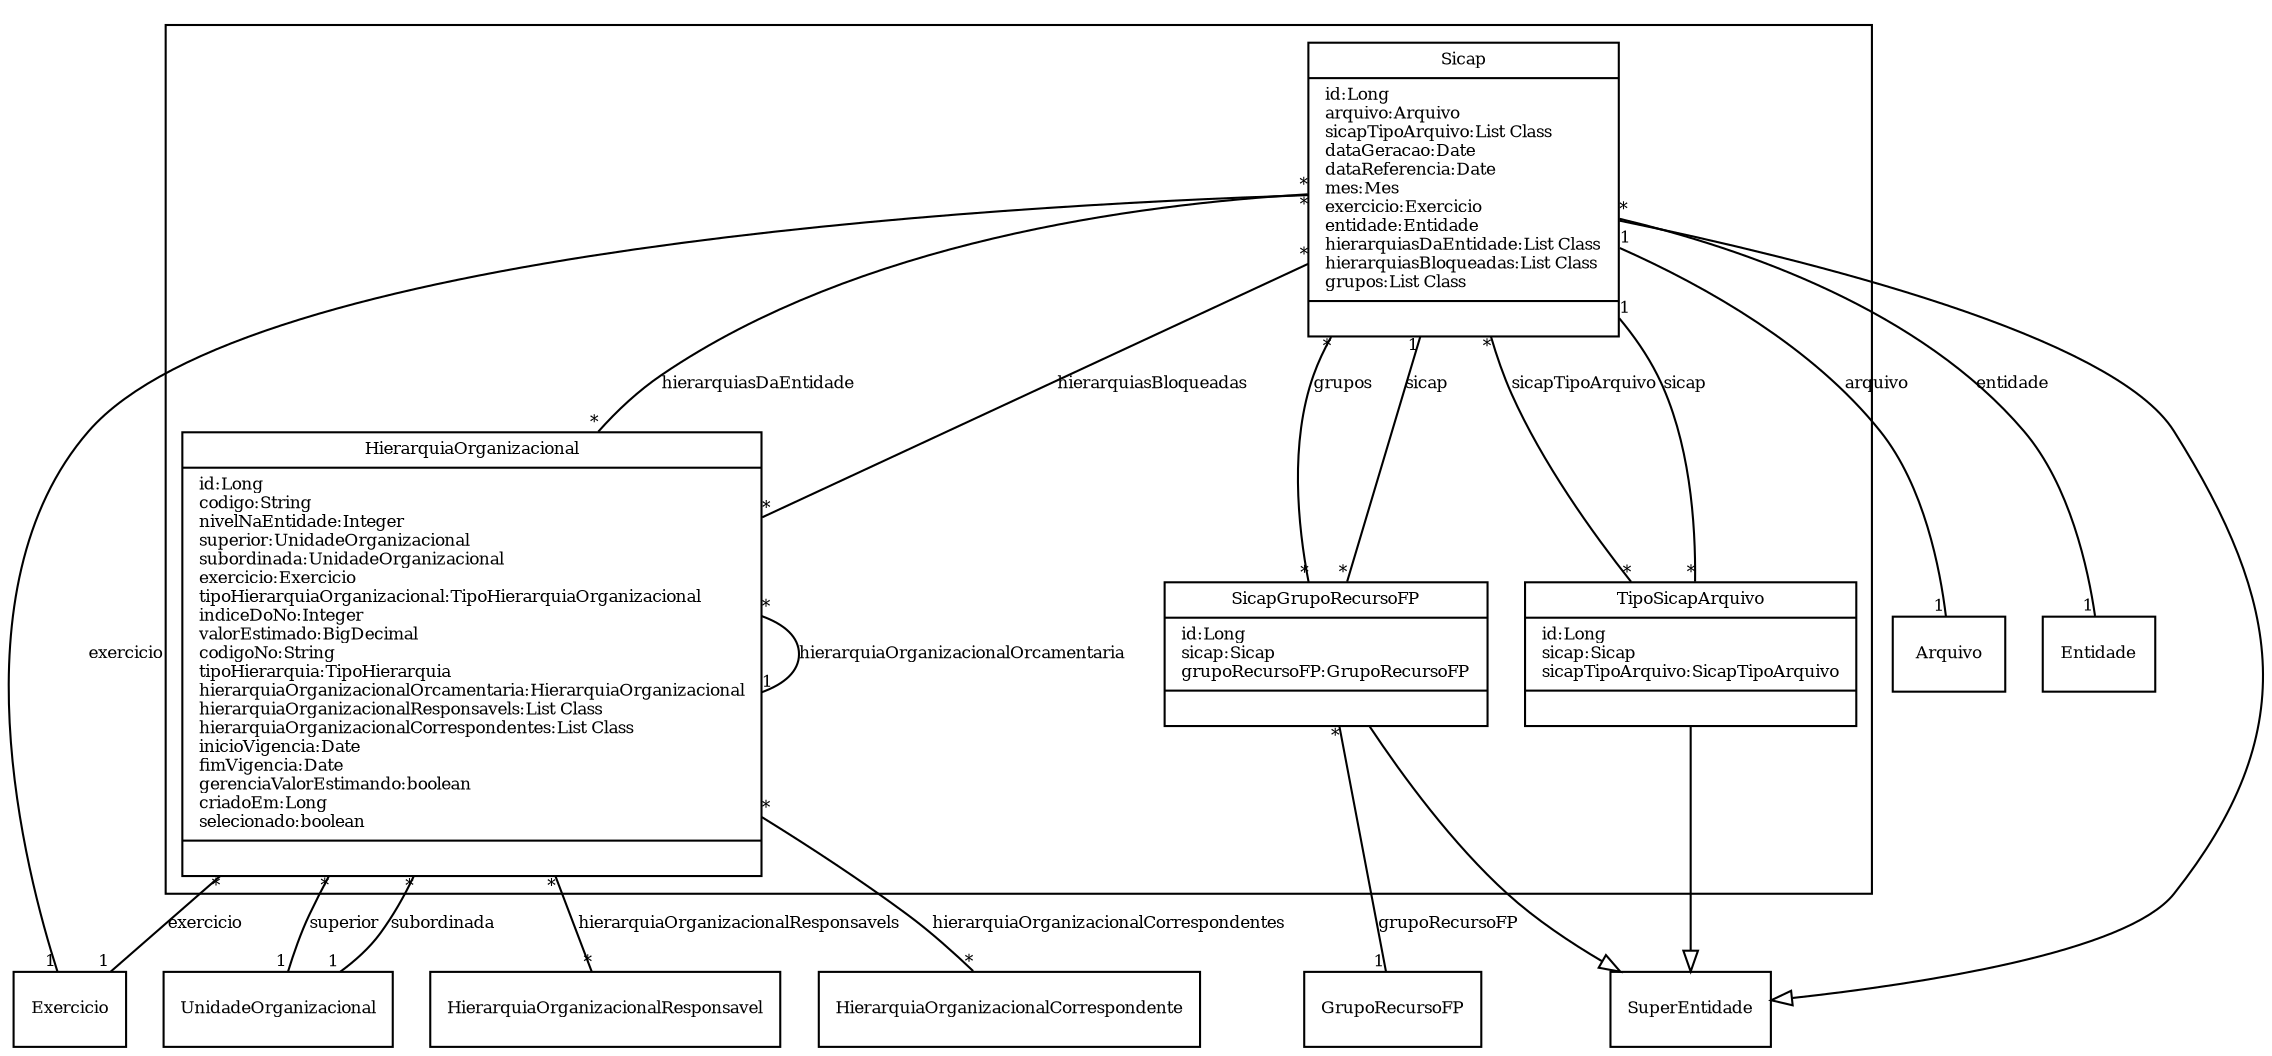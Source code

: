digraph G{
fontname = "Times-Roman"
fontsize = 8

node [
        fontname = "Times-Roman"
        fontsize = 8
        shape = "record"
]

edge [
        fontname = "Times-Roman"
        fontsize = 8
]

subgraph clusterSICAP
{
Sicap [label = "{Sicap|id:Long\larquivo:Arquivo\lsicapTipoArquivo:List Class\ldataGeracao:Date\ldataReferencia:Date\lmes:Mes\lexercicio:Exercicio\lentidade:Entidade\lhierarquiasDaEntidade:List Class\lhierarquiasBloqueadas:List Class\lgrupos:List Class\l|\l}"]
TipoSicapArquivo [label = "{TipoSicapArquivo|id:Long\lsicap:Sicap\lsicapTipoArquivo:SicapTipoArquivo\l|\l}"]
HierarquiaOrganizacional [label = "{HierarquiaOrganizacional|id:Long\lcodigo:String\lnivelNaEntidade:Integer\lsuperior:UnidadeOrganizacional\lsubordinada:UnidadeOrganizacional\lexercicio:Exercicio\ltipoHierarquiaOrganizacional:TipoHierarquiaOrganizacional\lindiceDoNo:Integer\lvalorEstimado:BigDecimal\lcodigoNo:String\ltipoHierarquia:TipoHierarquia\lhierarquiaOrganizacionalOrcamentaria:HierarquiaOrganizacional\lhierarquiaOrganizacionalResponsavels:List Class\lhierarquiaOrganizacionalCorrespondentes:List Class\linicioVigencia:Date\lfimVigencia:Date\lgerenciaValorEstimando:boolean\lcriadoEm:Long\lselecionado:boolean\l|\l}"]
SicapGrupoRecursoFP [label = "{SicapGrupoRecursoFP|id:Long\lsicap:Sicap\lgrupoRecursoFP:GrupoRecursoFP\l|\l}"]
}
edge [arrowhead = "none" headlabel = "1" taillabel = "1"] Sicap -> Arquivo [label = "arquivo"]
edge [arrowhead = "none" headlabel = "*" taillabel = "*"] Sicap -> TipoSicapArquivo [label = "sicapTipoArquivo"]
edge [arrowhead = "none" headlabel = "1" taillabel = "*"] Sicap -> Exercicio [label = "exercicio"]
edge [arrowhead = "none" headlabel = "1" taillabel = "*"] Sicap -> Entidade [label = "entidade"]
edge [arrowhead = "none" headlabel = "*" taillabel = "*"] Sicap -> HierarquiaOrganizacional [label = "hierarquiasDaEntidade"]
edge [arrowhead = "none" headlabel = "*" taillabel = "*"] Sicap -> HierarquiaOrganizacional [label = "hierarquiasBloqueadas"]
edge [arrowhead = "none" headlabel = "*" taillabel = "*"] Sicap -> SicapGrupoRecursoFP [label = "grupos"]
edge [ arrowhead = "empty" headlabel = "" taillabel = ""] Sicap -> SuperEntidade
edge [arrowhead = "none" headlabel = "1" taillabel = "*"] TipoSicapArquivo -> Sicap [label = "sicap"]
edge [ arrowhead = "empty" headlabel = "" taillabel = ""] TipoSicapArquivo -> SuperEntidade
edge [arrowhead = "none" headlabel = "1" taillabel = "*"] HierarquiaOrganizacional -> UnidadeOrganizacional [label = "superior"]
edge [arrowhead = "none" headlabel = "1" taillabel = "*"] HierarquiaOrganizacional -> UnidadeOrganizacional [label = "subordinada"]
edge [arrowhead = "none" headlabel = "1" taillabel = "*"] HierarquiaOrganizacional -> Exercicio [label = "exercicio"]
edge [arrowhead = "none" headlabel = "1" taillabel = "*"] HierarquiaOrganizacional -> HierarquiaOrganizacional [label = "hierarquiaOrganizacionalOrcamentaria"]
edge [arrowhead = "none" headlabel = "*" taillabel = "*"] HierarquiaOrganizacional -> HierarquiaOrganizacionalResponsavel [label = "hierarquiaOrganizacionalResponsavels"]
edge [arrowhead = "none" headlabel = "*" taillabel = "*"] HierarquiaOrganizacional -> HierarquiaOrganizacionalCorrespondente [label = "hierarquiaOrganizacionalCorrespondentes"]
edge [arrowhead = "none" headlabel = "1" taillabel = "*"] SicapGrupoRecursoFP -> Sicap [label = "sicap"]
edge [arrowhead = "none" headlabel = "1" taillabel = "*"] SicapGrupoRecursoFP -> GrupoRecursoFP [label = "grupoRecursoFP"]
edge [ arrowhead = "empty" headlabel = "" taillabel = ""] SicapGrupoRecursoFP -> SuperEntidade
}
